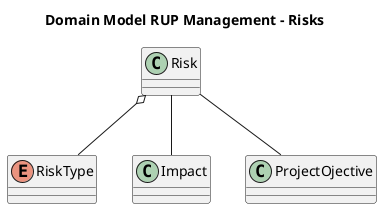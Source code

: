 @startuml
top to bottom direction
skinparam shadowing false
skinparam objectFontSize 18
scale max 1600 width
title Domain Model RUP Management - Risks

Class Risk
'Posiblidad de contratiempo o fallo en una actividad dirigida por objetivos.

Enum RiskType
'Naturaleza, contexto, origen o aspecto que determina un riesgo.

Class Impact
'Efecto o conjunto de efectos producidos por un riesgo en las actividades 
'o artefactos de un proyecto.

Risk o-- RiskType
Risk -- ProjectOjective
Risk -- Impact

@enduml
